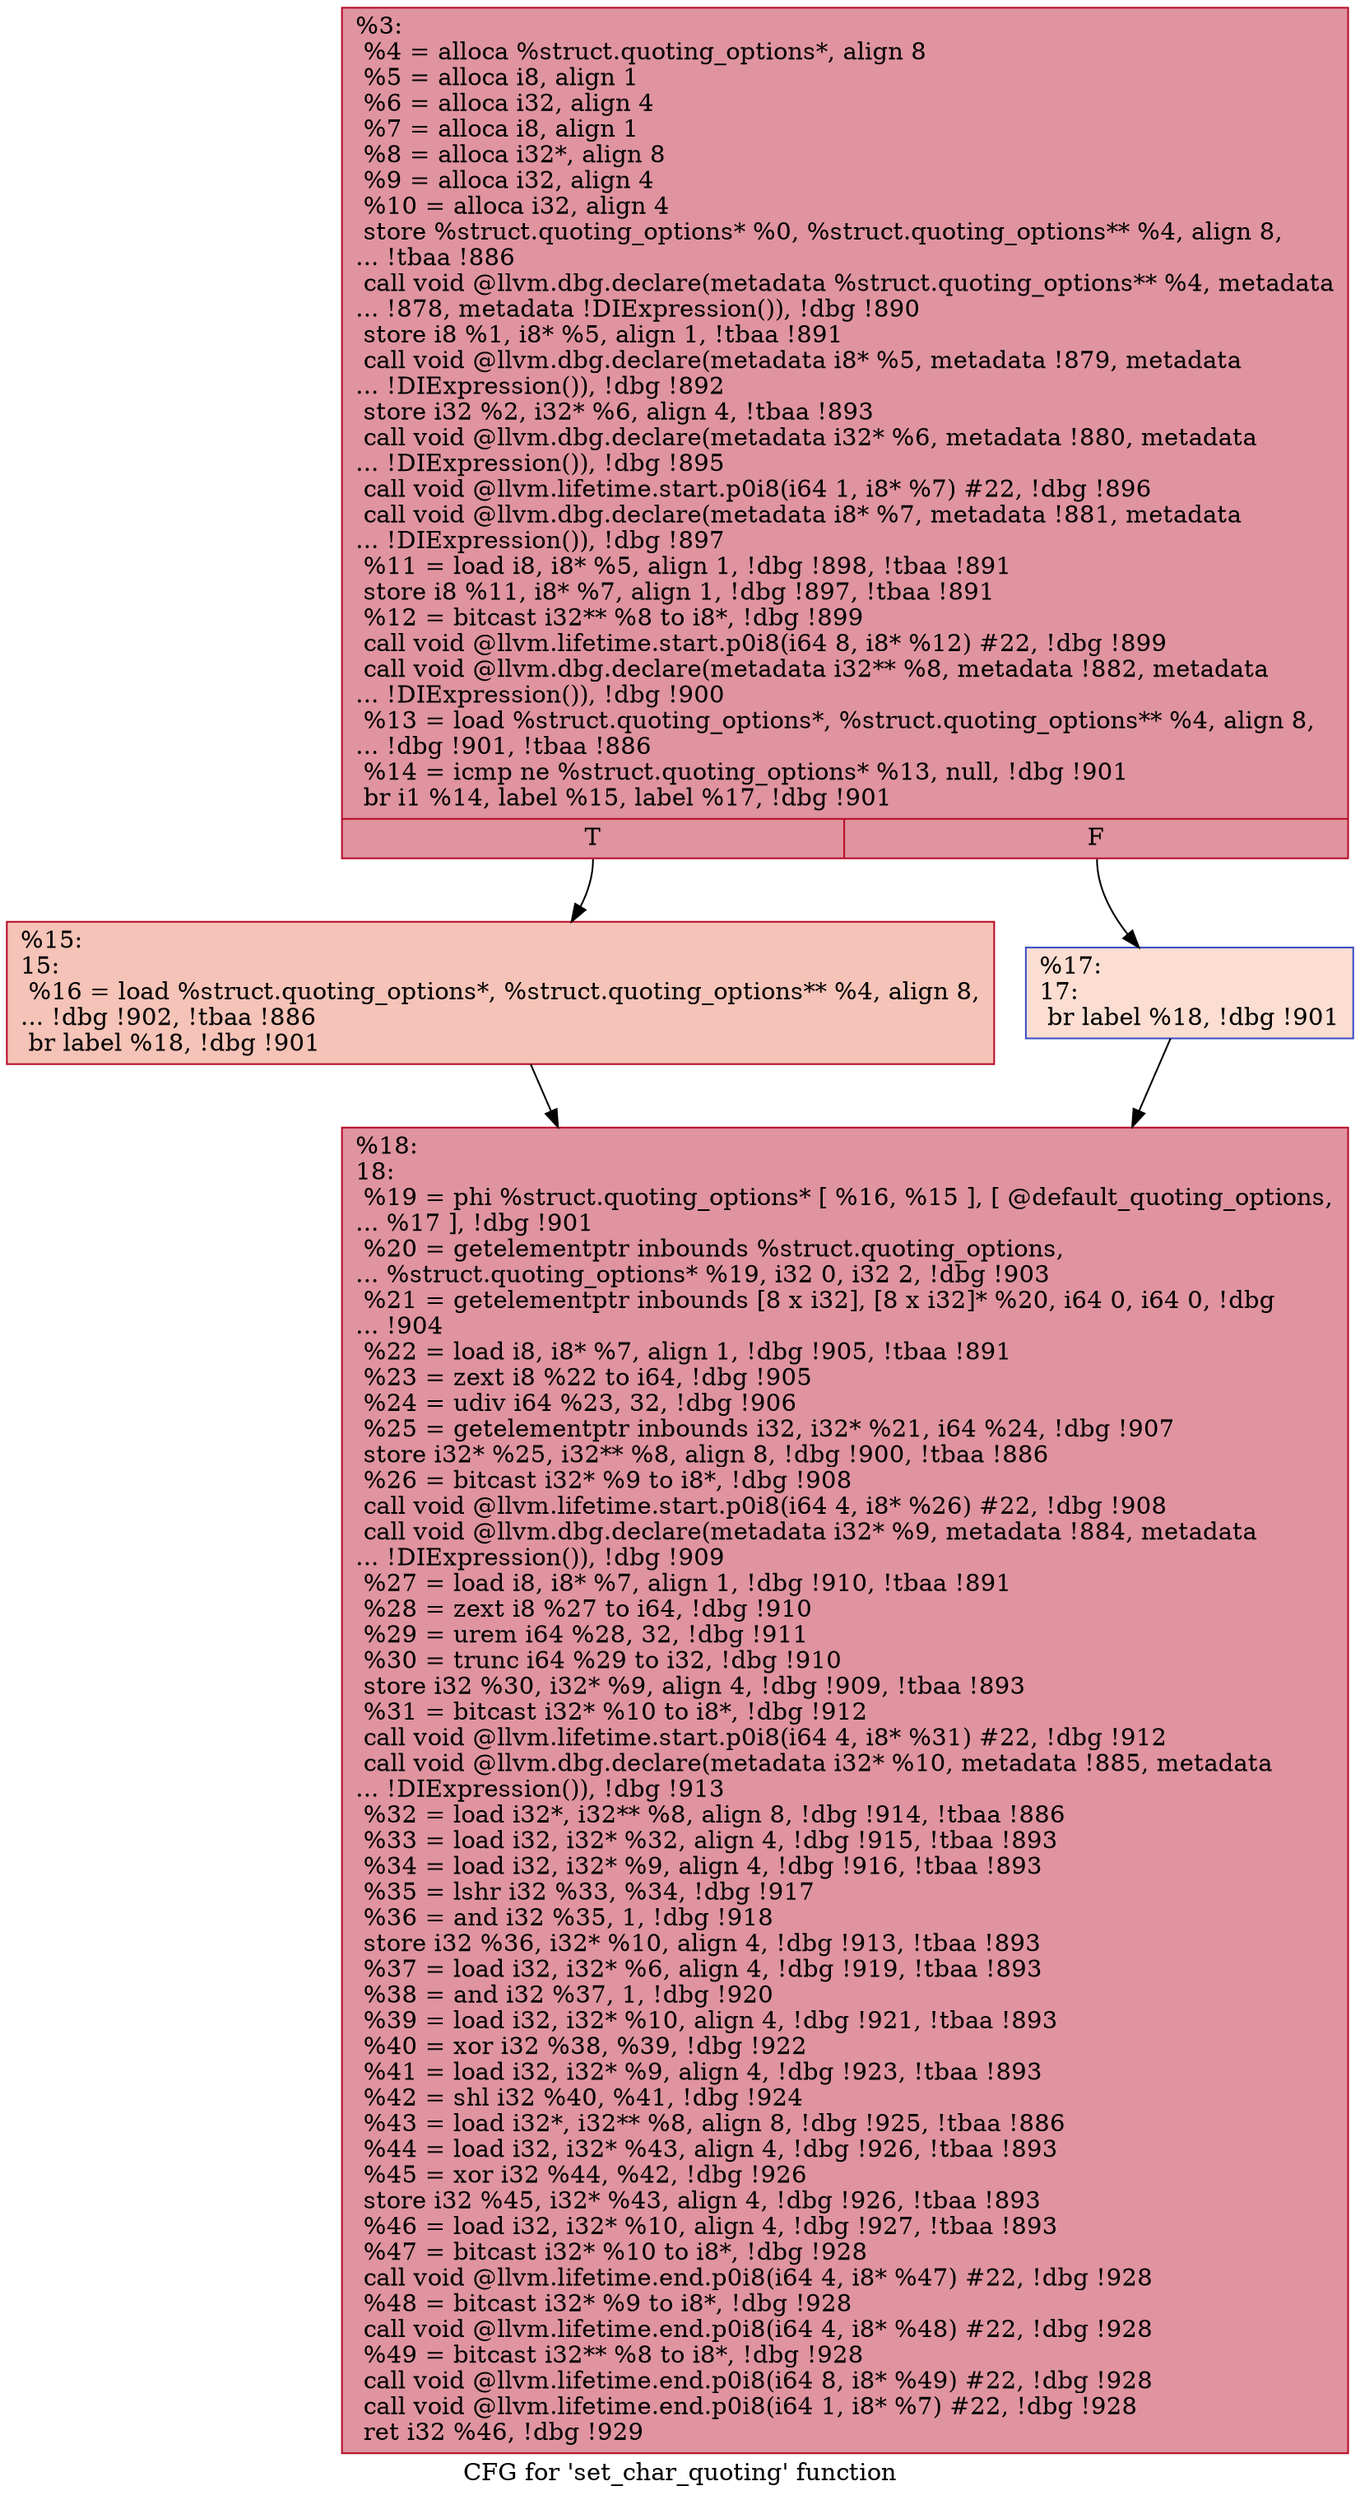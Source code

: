 digraph "CFG for 'set_char_quoting' function" {
	label="CFG for 'set_char_quoting' function";

	Node0x124f860 [shape=record,color="#b70d28ff", style=filled, fillcolor="#b70d2870",label="{%3:\l  %4 = alloca %struct.quoting_options*, align 8\l  %5 = alloca i8, align 1\l  %6 = alloca i32, align 4\l  %7 = alloca i8, align 1\l  %8 = alloca i32*, align 8\l  %9 = alloca i32, align 4\l  %10 = alloca i32, align 4\l  store %struct.quoting_options* %0, %struct.quoting_options** %4, align 8,\l... !tbaa !886\l  call void @llvm.dbg.declare(metadata %struct.quoting_options** %4, metadata\l... !878, metadata !DIExpression()), !dbg !890\l  store i8 %1, i8* %5, align 1, !tbaa !891\l  call void @llvm.dbg.declare(metadata i8* %5, metadata !879, metadata\l... !DIExpression()), !dbg !892\l  store i32 %2, i32* %6, align 4, !tbaa !893\l  call void @llvm.dbg.declare(metadata i32* %6, metadata !880, metadata\l... !DIExpression()), !dbg !895\l  call void @llvm.lifetime.start.p0i8(i64 1, i8* %7) #22, !dbg !896\l  call void @llvm.dbg.declare(metadata i8* %7, metadata !881, metadata\l... !DIExpression()), !dbg !897\l  %11 = load i8, i8* %5, align 1, !dbg !898, !tbaa !891\l  store i8 %11, i8* %7, align 1, !dbg !897, !tbaa !891\l  %12 = bitcast i32** %8 to i8*, !dbg !899\l  call void @llvm.lifetime.start.p0i8(i64 8, i8* %12) #22, !dbg !899\l  call void @llvm.dbg.declare(metadata i32** %8, metadata !882, metadata\l... !DIExpression()), !dbg !900\l  %13 = load %struct.quoting_options*, %struct.quoting_options** %4, align 8,\l... !dbg !901, !tbaa !886\l  %14 = icmp ne %struct.quoting_options* %13, null, !dbg !901\l  br i1 %14, label %15, label %17, !dbg !901\l|{<s0>T|<s1>F}}"];
	Node0x124f860:s0 -> Node0x124f8b0;
	Node0x124f860:s1 -> Node0x124f900;
	Node0x124f8b0 [shape=record,color="#b70d28ff", style=filled, fillcolor="#e8765c70",label="{%15:\l15:                                               \l  %16 = load %struct.quoting_options*, %struct.quoting_options** %4, align 8,\l... !dbg !902, !tbaa !886\l  br label %18, !dbg !901\l}"];
	Node0x124f8b0 -> Node0x124f950;
	Node0x124f900 [shape=record,color="#3d50c3ff", style=filled, fillcolor="#f7b39670",label="{%17:\l17:                                               \l  br label %18, !dbg !901\l}"];
	Node0x124f900 -> Node0x124f950;
	Node0x124f950 [shape=record,color="#b70d28ff", style=filled, fillcolor="#b70d2870",label="{%18:\l18:                                               \l  %19 = phi %struct.quoting_options* [ %16, %15 ], [ @default_quoting_options,\l... %17 ], !dbg !901\l  %20 = getelementptr inbounds %struct.quoting_options,\l... %struct.quoting_options* %19, i32 0, i32 2, !dbg !903\l  %21 = getelementptr inbounds [8 x i32], [8 x i32]* %20, i64 0, i64 0, !dbg\l... !904\l  %22 = load i8, i8* %7, align 1, !dbg !905, !tbaa !891\l  %23 = zext i8 %22 to i64, !dbg !905\l  %24 = udiv i64 %23, 32, !dbg !906\l  %25 = getelementptr inbounds i32, i32* %21, i64 %24, !dbg !907\l  store i32* %25, i32** %8, align 8, !dbg !900, !tbaa !886\l  %26 = bitcast i32* %9 to i8*, !dbg !908\l  call void @llvm.lifetime.start.p0i8(i64 4, i8* %26) #22, !dbg !908\l  call void @llvm.dbg.declare(metadata i32* %9, metadata !884, metadata\l... !DIExpression()), !dbg !909\l  %27 = load i8, i8* %7, align 1, !dbg !910, !tbaa !891\l  %28 = zext i8 %27 to i64, !dbg !910\l  %29 = urem i64 %28, 32, !dbg !911\l  %30 = trunc i64 %29 to i32, !dbg !910\l  store i32 %30, i32* %9, align 4, !dbg !909, !tbaa !893\l  %31 = bitcast i32* %10 to i8*, !dbg !912\l  call void @llvm.lifetime.start.p0i8(i64 4, i8* %31) #22, !dbg !912\l  call void @llvm.dbg.declare(metadata i32* %10, metadata !885, metadata\l... !DIExpression()), !dbg !913\l  %32 = load i32*, i32** %8, align 8, !dbg !914, !tbaa !886\l  %33 = load i32, i32* %32, align 4, !dbg !915, !tbaa !893\l  %34 = load i32, i32* %9, align 4, !dbg !916, !tbaa !893\l  %35 = lshr i32 %33, %34, !dbg !917\l  %36 = and i32 %35, 1, !dbg !918\l  store i32 %36, i32* %10, align 4, !dbg !913, !tbaa !893\l  %37 = load i32, i32* %6, align 4, !dbg !919, !tbaa !893\l  %38 = and i32 %37, 1, !dbg !920\l  %39 = load i32, i32* %10, align 4, !dbg !921, !tbaa !893\l  %40 = xor i32 %38, %39, !dbg !922\l  %41 = load i32, i32* %9, align 4, !dbg !923, !tbaa !893\l  %42 = shl i32 %40, %41, !dbg !924\l  %43 = load i32*, i32** %8, align 8, !dbg !925, !tbaa !886\l  %44 = load i32, i32* %43, align 4, !dbg !926, !tbaa !893\l  %45 = xor i32 %44, %42, !dbg !926\l  store i32 %45, i32* %43, align 4, !dbg !926, !tbaa !893\l  %46 = load i32, i32* %10, align 4, !dbg !927, !tbaa !893\l  %47 = bitcast i32* %10 to i8*, !dbg !928\l  call void @llvm.lifetime.end.p0i8(i64 4, i8* %47) #22, !dbg !928\l  %48 = bitcast i32* %9 to i8*, !dbg !928\l  call void @llvm.lifetime.end.p0i8(i64 4, i8* %48) #22, !dbg !928\l  %49 = bitcast i32** %8 to i8*, !dbg !928\l  call void @llvm.lifetime.end.p0i8(i64 8, i8* %49) #22, !dbg !928\l  call void @llvm.lifetime.end.p0i8(i64 1, i8* %7) #22, !dbg !928\l  ret i32 %46, !dbg !929\l}"];
}
